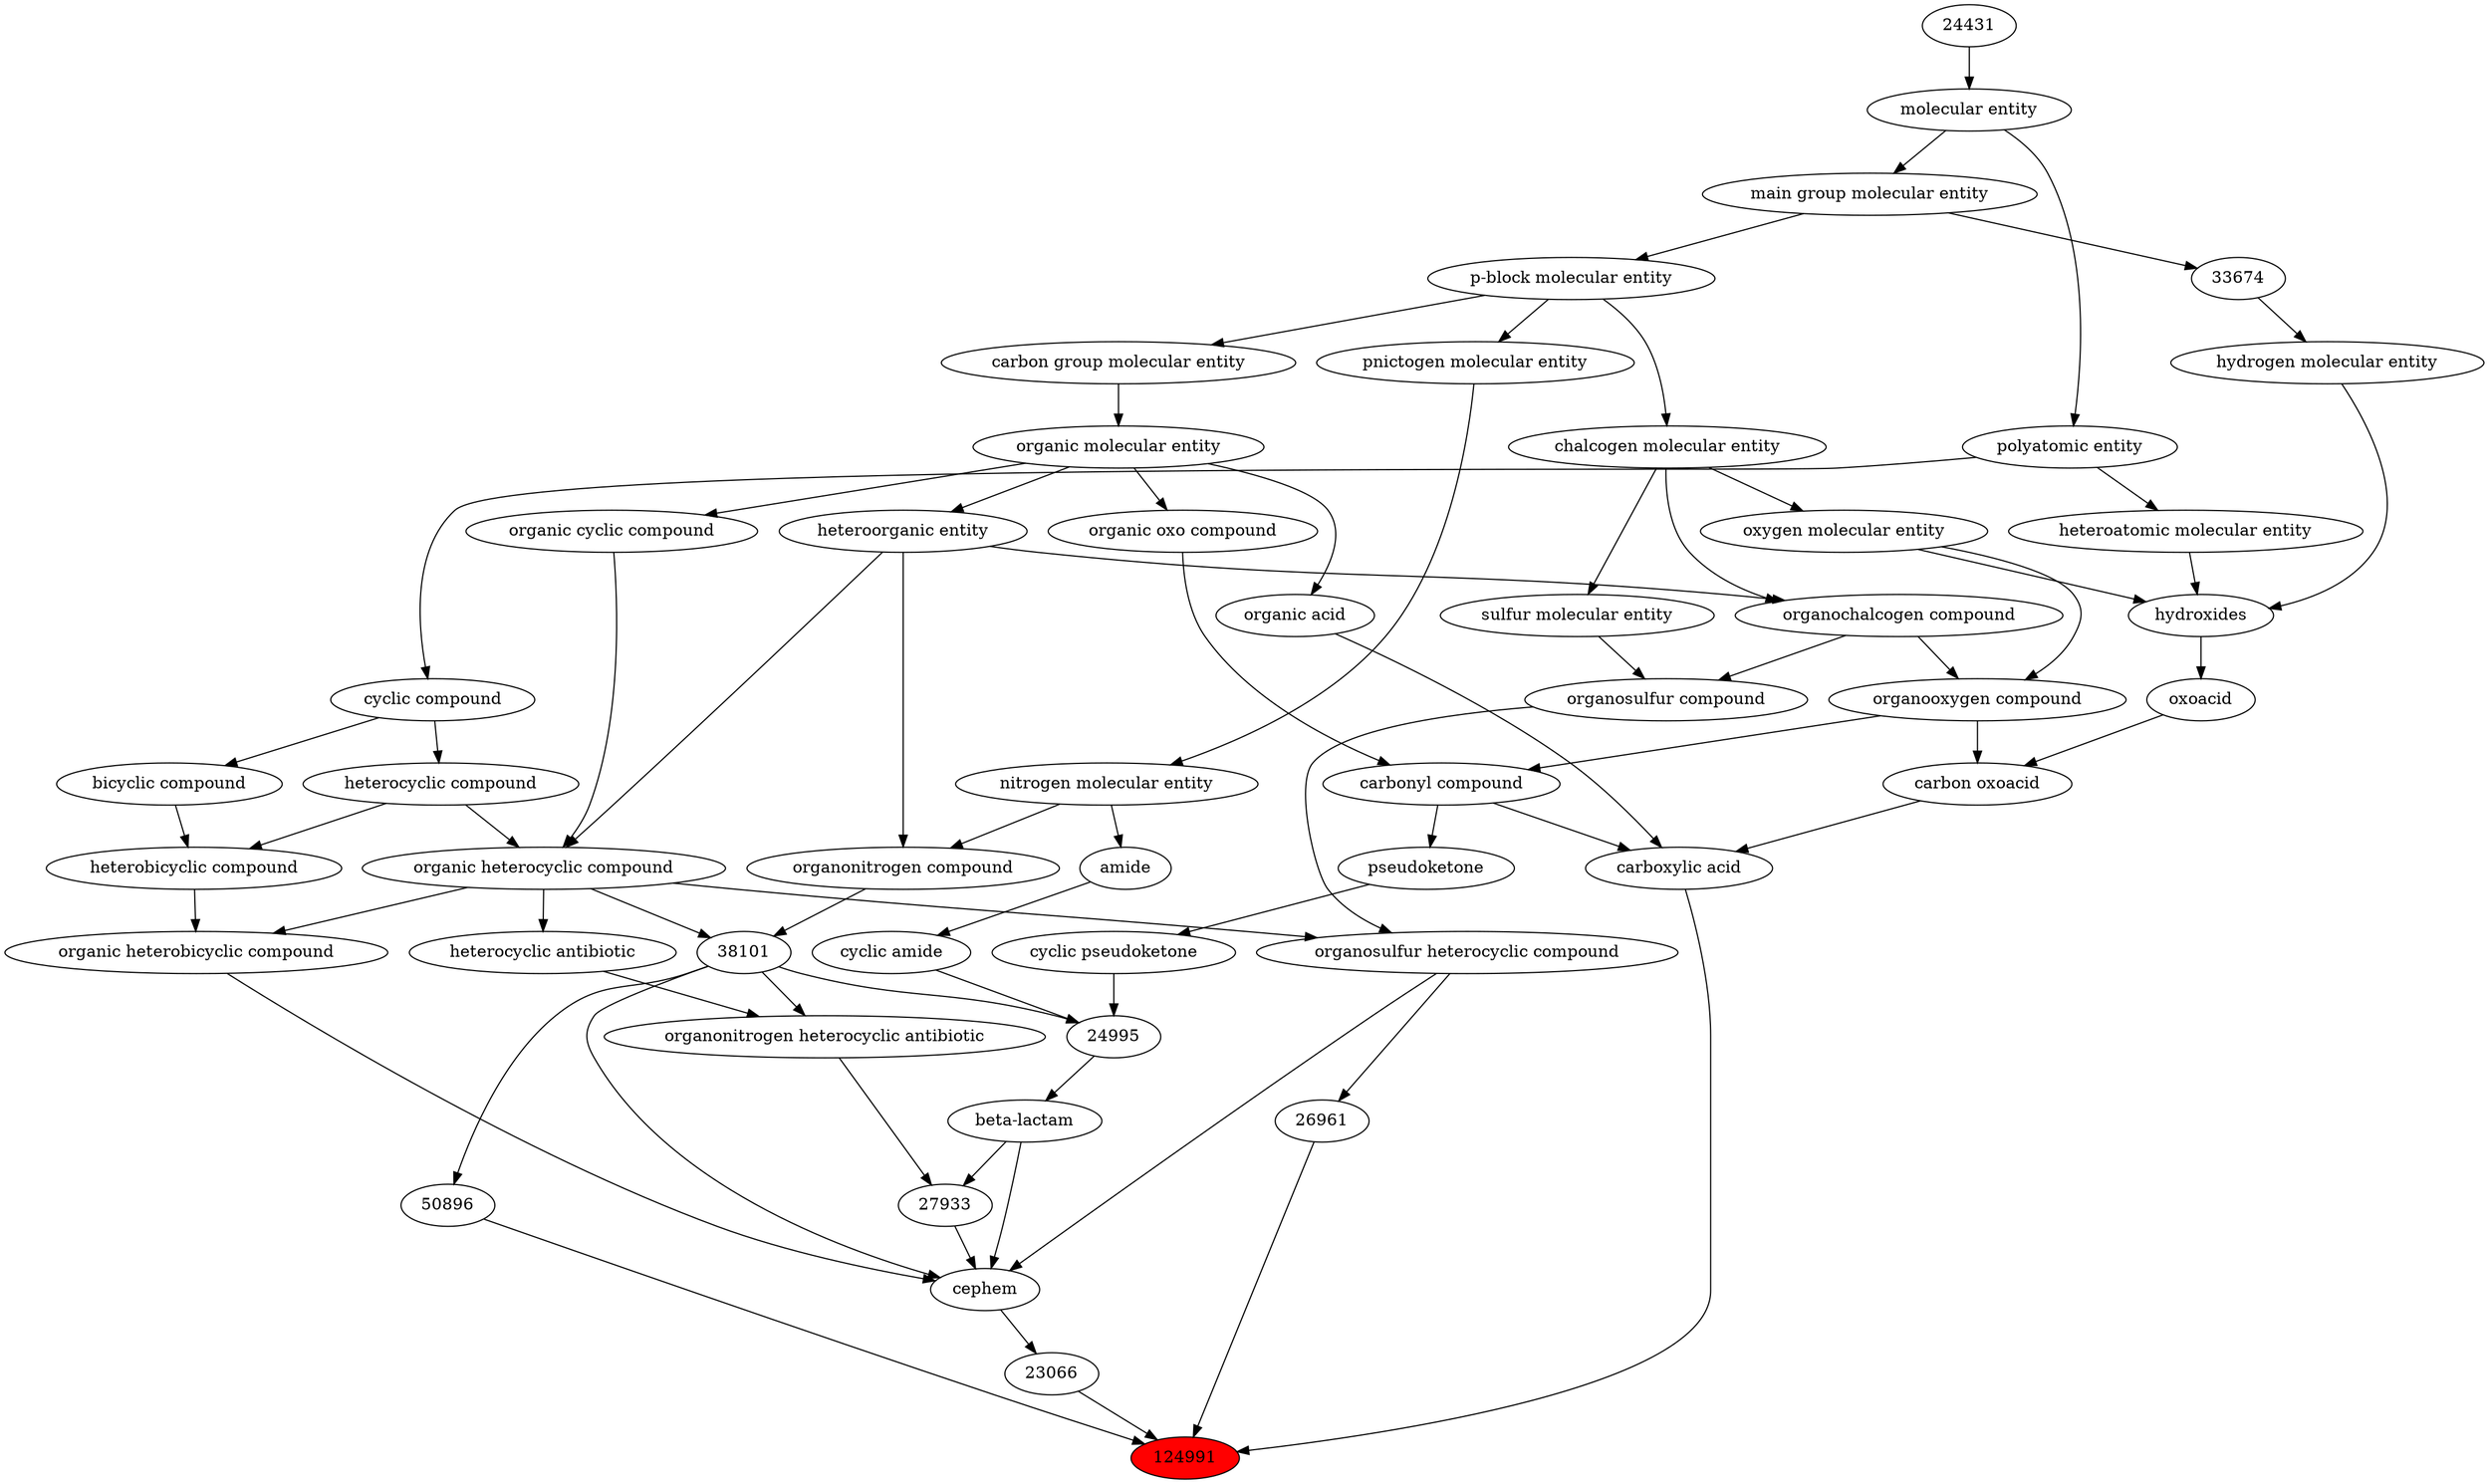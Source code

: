 digraph tree{ 
124991 [label="124991" fillcolor=red style=filled]
23066 -> 124991
33575 -> 124991
26961 -> 124991
50896 -> 124991
23066 [label="23066"]
38311 -> 23066
33575 [label="carboxylic acid"]
36586 -> 33575
35605 -> 33575
64709 -> 33575
26961 [label="26961"]
38106 -> 26961
50896 [label="50896"]
38101 -> 50896
38311 [label="cephem"]
27171 -> 38311
38101 -> 38311
38106 -> 38311
27933 -> 38311
35627 -> 38311
36586 [label="carbonyl compound"]
36587 -> 36586
36963 -> 36586
35605 [label="carbon oxoacid"]
24833 -> 35605
36963 -> 35605
64709 [label="organic acid"]
50860 -> 64709
38106 [label="organosulfur heterocyclic compound"]
33261 -> 38106
24532 -> 38106
38101 [label="38101"]
24532 -> 38101
35352 -> 38101
27171 [label="organic heterobicyclic compound"]
33672 -> 27171
24532 -> 27171
27933 [label="27933"]
35627 -> 27933
25558 -> 27933
35627 [label="beta-lactam"]
24995 -> 35627
36587 [label="organic oxo compound"]
50860 -> 36587
36963 [label="organooxygen compound"]
36962 -> 36963
25806 -> 36963
24833 [label="oxoacid"]
24651 -> 24833
50860 [label="organic molecular entity"]
33582 -> 50860
33261 [label="organosulfur compound"]
36962 -> 33261
26835 -> 33261
24532 [label="organic heterocyclic compound"]
33285 -> 24532
33832 -> 24532
5686 -> 24532
35352 [label="organonitrogen compound"]
51143 -> 35352
33285 -> 35352
33672 [label="heterobicyclic compound"]
33636 -> 33672
5686 -> 33672
25558 [label="organonitrogen heterocyclic antibiotic"]
38101 -> 25558
24531 -> 25558
24995 [label="24995"]
36588 -> 24995
38101 -> 24995
23443 -> 24995
36962 [label="organochalcogen compound"]
33285 -> 36962
33304 -> 36962
25806 [label="oxygen molecular entity"]
33304 -> 25806
24651 [label="hydroxides"]
25806 -> 24651
33608 -> 24651
37577 -> 24651
33582 [label="carbon group molecular entity"]
33675 -> 33582
26835 [label="sulfur molecular entity"]
33304 -> 26835
33285 [label="heteroorganic entity"]
50860 -> 33285
33832 [label="organic cyclic compound"]
50860 -> 33832
5686 [label="heterocyclic compound"]
33595 -> 5686
51143 [label="nitrogen molecular entity"]
33302 -> 51143
33636 [label="bicyclic compound"]
33595 -> 33636
24531 [label="heterocyclic antibiotic"]
24532 -> 24531
36588 [label="cyclic pseudoketone"]
36585 -> 36588
23443 [label="cyclic amide"]
32988 -> 23443
33304 [label="chalcogen molecular entity"]
33675 -> 33304
33608 [label="hydrogen molecular entity"]
33674 -> 33608
37577 [label="heteroatomic molecular entity"]
36357 -> 37577
33675 [label="p-block molecular entity"]
33579 -> 33675
33595 [label="cyclic compound"]
36357 -> 33595
33302 [label="pnictogen molecular entity"]
33675 -> 33302
36585 [label="pseudoketone"]
36586 -> 36585
32988 [label="amide"]
51143 -> 32988
33674 [label="33674"]
33579 -> 33674
36357 [label="polyatomic entity"]
23367 -> 36357
33579 [label="main group molecular entity"]
23367 -> 33579
23367 [label="molecular entity"]
24431 -> 23367
24431 [label="24431"]
}